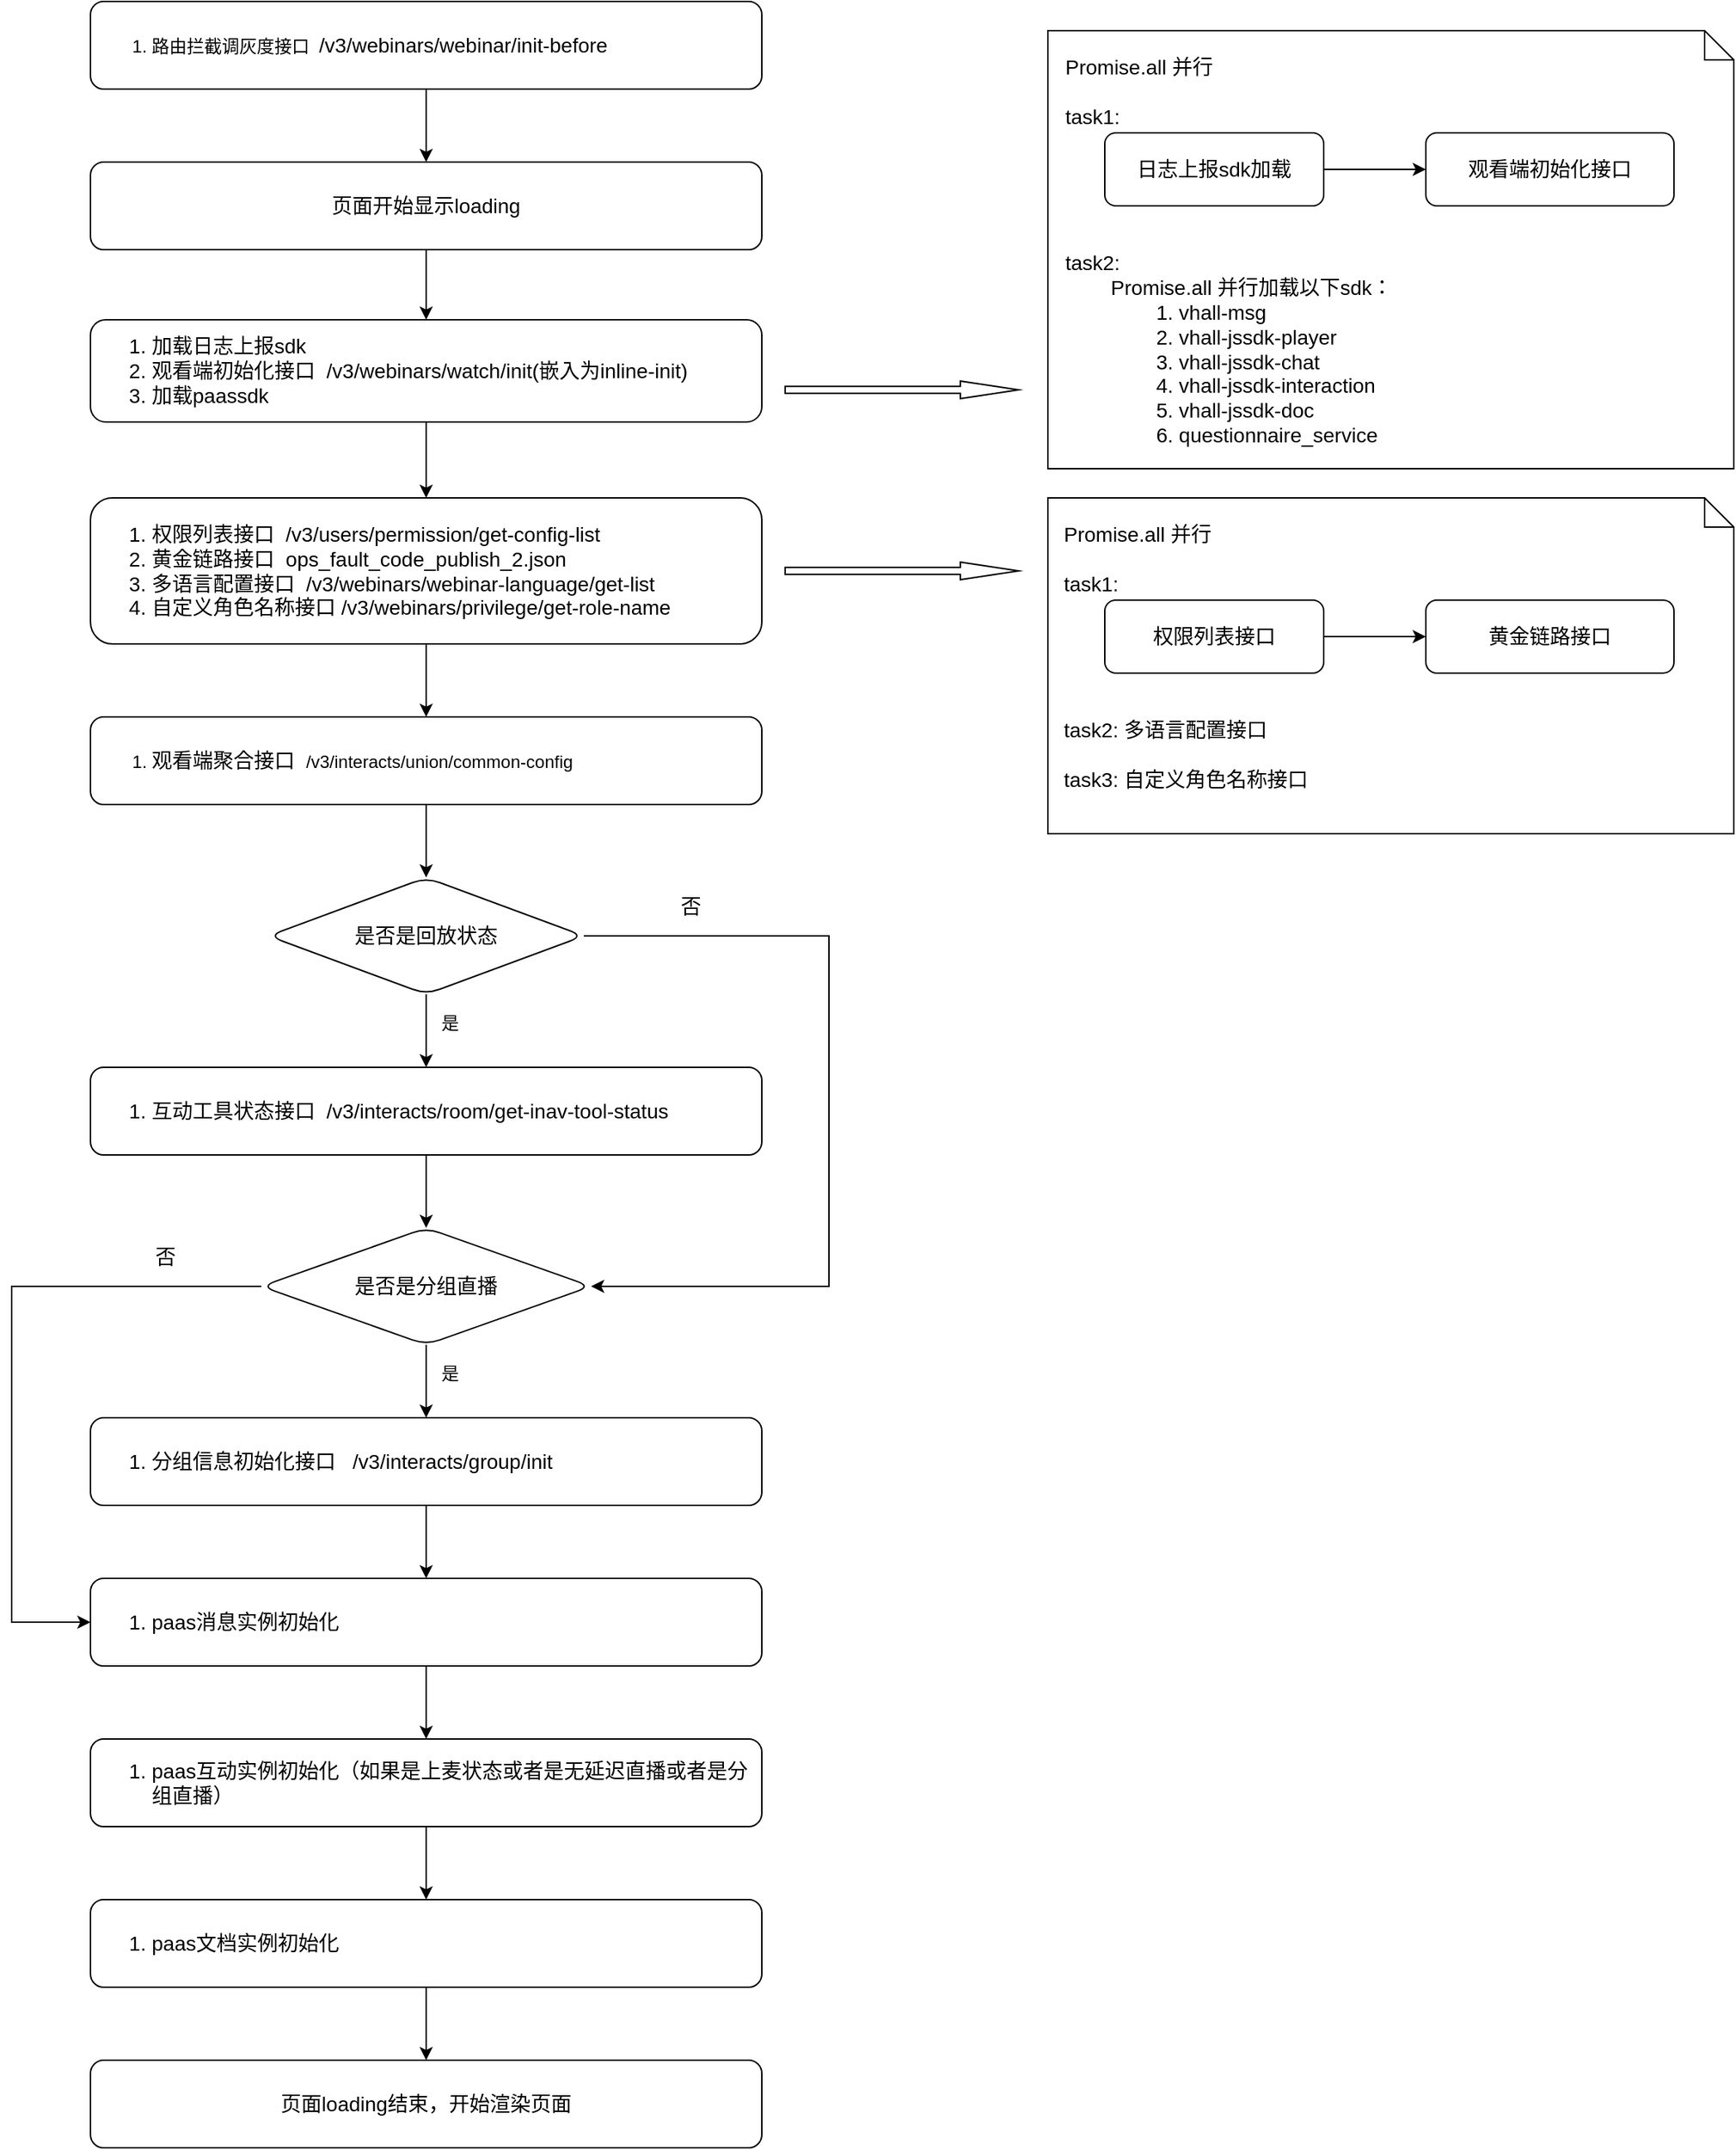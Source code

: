 <mxfile version="20.1.1" type="device"><diagram id="jQTAKwDiVNFsjDlq-RNm" name="Page-1"><mxGraphModel dx="1422" dy="698" grid="1" gridSize="10" guides="1" tooltips="1" connect="1" arrows="1" fold="1" page="1" pageScale="1" pageWidth="2339" pageHeight="3300" math="0" shadow="0"><root><mxCell id="0"/><mxCell id="1" parent="0"/><mxCell id="eONNB1QwEc2SVipW2qPM-43" value="Promise.all 并行&lt;br&gt;&lt;br&gt;task1:&lt;br&gt;&lt;br&gt;&lt;br&gt;&lt;br&gt;&lt;br&gt;&lt;br&gt;task2:&lt;br&gt;&lt;div&gt;&lt;span style=&quot;background-color: initial;&quot;&gt;&amp;nbsp; &amp;nbsp; &amp;nbsp; &amp;nbsp; Promise.all 并行加载以下sdk：&lt;/span&gt;&lt;/div&gt;&lt;div&gt;&lt;span style=&quot;background-color: initial;&quot;&gt;&lt;span style=&quot;white-space: pre;&quot;&gt;&#9;&lt;span style=&quot;white-space: pre;&quot;&gt;&#9;&lt;/span&gt;&lt;/span&gt;1.&amp;nbsp;vhall-msg&lt;/span&gt;&lt;/div&gt;&lt;div&gt;&lt;span style=&quot;background-color: initial;&quot;&gt;&lt;span style=&quot;white-space: pre;&quot;&gt;&#9;&lt;span style=&quot;white-space: pre;&quot;&gt;&#9;&lt;/span&gt;&lt;/span&gt;2.&amp;nbsp;vhall-jssdk-player&lt;/span&gt;&lt;/div&gt;&lt;div&gt;&lt;span style=&quot;background-color: initial;&quot;&gt;&lt;span style=&quot;white-space: pre;&quot;&gt;&#9;&lt;span style=&quot;white-space: pre;&quot;&gt;&#9;&lt;/span&gt;&lt;/span&gt;3.&amp;nbsp;vhall-jssdk-chat&lt;/span&gt;&lt;/div&gt;&lt;div&gt;&lt;span style=&quot;background-color: initial;&quot;&gt;&lt;span style=&quot;white-space: pre;&quot;&gt;&#9;&lt;span style=&quot;white-space: pre;&quot;&gt;&#9;&lt;/span&gt;&lt;/span&gt;4.&amp;nbsp;vhall-jssdk-interaction&lt;/span&gt;&lt;/div&gt;&lt;div&gt;&lt;span style=&quot;background-color: initial;&quot;&gt;&lt;span style=&quot;white-space: pre;&quot;&gt;&#9;&lt;span style=&quot;white-space: pre;&quot;&gt;&#9;&lt;/span&gt;&lt;/span&gt;5.&amp;nbsp;vhall-jssdk-doc&lt;/span&gt;&lt;/div&gt;&lt;div&gt;&lt;span style=&quot;background-color: initial;&quot;&gt;&lt;span style=&quot;white-space: pre;&quot;&gt;&#9;&lt;span style=&quot;white-space: pre;&quot;&gt;&#9;&lt;/span&gt;&lt;/span&gt;6.&amp;nbsp;questionnaire_service&lt;/span&gt;&lt;/div&gt;" style="shape=note;size=20;whiteSpace=wrap;html=1;fontSize=14;align=left;verticalAlign=top;spacingTop=10;spacingLeft=10;" parent="1" vertex="1"><mxGeometry x="950" y="100" width="470" height="300" as="geometry"/></mxCell><mxCell id="eONNB1QwEc2SVipW2qPM-4" value="" style="edgeStyle=orthogonalEdgeStyle;rounded=0;orthogonalLoop=1;jettySize=auto;html=1;" parent="1" source="eONNB1QwEc2SVipW2qPM-1" target="eONNB1QwEc2SVipW2qPM-3" edge="1"><mxGeometry relative="1" as="geometry"/></mxCell><mxCell id="eONNB1QwEc2SVipW2qPM-1" value="&lt;ol&gt;&lt;li style=&quot;&quot;&gt;路由拦截调灰度接口&amp;nbsp;&amp;nbsp;&lt;span style=&quot;font-size: 14px;&quot;&gt;/v3/webinars/webinar/init-before&lt;/span&gt;&lt;/li&gt;&lt;/ol&gt;" style="rounded=1;whiteSpace=wrap;html=1;align=left;" parent="1" vertex="1"><mxGeometry x="294" y="80" width="460" height="60" as="geometry"/></mxCell><mxCell id="eONNB1QwEc2SVipW2qPM-6" value="" style="edgeStyle=orthogonalEdgeStyle;rounded=0;orthogonalLoop=1;jettySize=auto;html=1;" parent="1" source="eONNB1QwEc2SVipW2qPM-3" target="eONNB1QwEc2SVipW2qPM-5" edge="1"><mxGeometry relative="1" as="geometry"/></mxCell><mxCell id="eONNB1QwEc2SVipW2qPM-3" value="&lt;font style=&quot;font-size: 14px;&quot;&gt;页面开始显示loading&lt;/font&gt;" style="rounded=1;whiteSpace=wrap;html=1;" parent="1" vertex="1"><mxGeometry x="294" y="190" width="460" height="60" as="geometry"/></mxCell><mxCell id="eONNB1QwEc2SVipW2qPM-8" value="" style="edgeStyle=orthogonalEdgeStyle;rounded=0;orthogonalLoop=1;jettySize=auto;html=1;" parent="1" source="eONNB1QwEc2SVipW2qPM-5" target="eONNB1QwEc2SVipW2qPM-7" edge="1"><mxGeometry relative="1" as="geometry"/></mxCell><mxCell id="eONNB1QwEc2SVipW2qPM-5" value="&lt;ol style=&quot;font-size: 14px;&quot;&gt;&lt;li&gt;加载日志上报sdk&lt;/li&gt;&lt;li&gt;观看端初始化接口&amp;nbsp; /v3/webinars/watch/init(嵌入为inline-init)&lt;/li&gt;&lt;li&gt;加载paassdk&lt;/li&gt;&lt;/ol&gt;" style="rounded=1;whiteSpace=wrap;html=1;align=left;" parent="1" vertex="1"><mxGeometry x="294" y="298" width="460" height="70" as="geometry"/></mxCell><mxCell id="eONNB1QwEc2SVipW2qPM-10" value="" style="edgeStyle=orthogonalEdgeStyle;rounded=0;orthogonalLoop=1;jettySize=auto;html=1;" parent="1" source="eONNB1QwEc2SVipW2qPM-7" target="eONNB1QwEc2SVipW2qPM-9" edge="1"><mxGeometry relative="1" as="geometry"/></mxCell><mxCell id="eONNB1QwEc2SVipW2qPM-7" value="&lt;ol style=&quot;font-size: 14px;&quot;&gt;&lt;li&gt;&lt;span style=&quot;&quot;&gt;权限列表接口&amp;nbsp;&amp;nbsp;&lt;/span&gt;/v3/users/permission/get-config-list&lt;/li&gt;&lt;li&gt;黄金链路接口&amp;nbsp; ops_fault_code_publish_2.json&lt;/li&gt;&lt;li&gt;多语言配置接口&amp;nbsp; /v3/webinars/webinar-language/get-list&lt;/li&gt;&lt;li&gt;自定义角色名称接口 /v3/webinars/privilege/get-role-name&lt;/li&gt;&lt;/ol&gt;" style="rounded=1;whiteSpace=wrap;html=1;align=left;" parent="1" vertex="1"><mxGeometry x="294" y="420" width="460" height="100" as="geometry"/></mxCell><mxCell id="eONNB1QwEc2SVipW2qPM-18" value="" style="edgeStyle=orthogonalEdgeStyle;rounded=0;orthogonalLoop=1;jettySize=auto;html=1;" parent="1" source="eONNB1QwEc2SVipW2qPM-9" target="eONNB1QwEc2SVipW2qPM-17" edge="1"><mxGeometry relative="1" as="geometry"/></mxCell><mxCell id="eONNB1QwEc2SVipW2qPM-9" value="&lt;ol&gt;&lt;li&gt;&lt;span style=&quot;font-size: 14px;&quot;&gt;观看端聚合接口&amp;nbsp;&amp;nbsp;&lt;/span&gt;/v3/interacts/union/common-config&lt;/li&gt;&lt;/ol&gt;" style="rounded=1;whiteSpace=wrap;html=1;align=left;" parent="1" vertex="1"><mxGeometry x="294" y="570" width="460" height="60" as="geometry"/></mxCell><mxCell id="eONNB1QwEc2SVipW2qPM-24" value="" style="edgeStyle=orthogonalEdgeStyle;rounded=0;orthogonalLoop=1;jettySize=auto;html=1;" parent="1" source="eONNB1QwEc2SVipW2qPM-11" target="eONNB1QwEc2SVipW2qPM-23" edge="1"><mxGeometry relative="1" as="geometry"/></mxCell><mxCell id="eONNB1QwEc2SVipW2qPM-11" value="&lt;ol style=&quot;font-size: 14px;&quot;&gt;&lt;li&gt;&lt;span style=&quot;&quot;&gt;互动工具状态接口&amp;nbsp;&amp;nbsp;&lt;/span&gt;/v3/interacts/room/get-inav-tool-status&lt;/li&gt;&lt;/ol&gt;" style="rounded=1;whiteSpace=wrap;html=1;align=left;" parent="1" vertex="1"><mxGeometry x="294" y="810" width="460" height="60" as="geometry"/></mxCell><mxCell id="eONNB1QwEc2SVipW2qPM-35" value="" style="edgeStyle=orthogonalEdgeStyle;rounded=0;orthogonalLoop=1;jettySize=auto;html=1;fontSize=14;" parent="1" source="eONNB1QwEc2SVipW2qPM-13" target="eONNB1QwEc2SVipW2qPM-34" edge="1"><mxGeometry relative="1" as="geometry"/></mxCell><mxCell id="eONNB1QwEc2SVipW2qPM-13" value="&lt;ol style=&quot;font-size: 14px;&quot;&gt;&lt;li&gt;&lt;span style=&quot;&quot;&gt;分组信息初始化接口&amp;nbsp; &amp;nbsp;&lt;/span&gt;/v3/interacts/group/init&lt;/li&gt;&lt;/ol&gt;" style="rounded=1;whiteSpace=wrap;html=1;align=left;" parent="1" vertex="1"><mxGeometry x="294" y="1050" width="460" height="60" as="geometry"/></mxCell><mxCell id="eONNB1QwEc2SVipW2qPM-19" value="" style="edgeStyle=orthogonalEdgeStyle;rounded=0;orthogonalLoop=1;jettySize=auto;html=1;" parent="1" source="eONNB1QwEc2SVipW2qPM-17" target="eONNB1QwEc2SVipW2qPM-11" edge="1"><mxGeometry relative="1" as="geometry"/></mxCell><mxCell id="eONNB1QwEc2SVipW2qPM-33" style="edgeStyle=orthogonalEdgeStyle;rounded=0;orthogonalLoop=1;jettySize=auto;html=1;entryX=1;entryY=0.5;entryDx=0;entryDy=0;exitX=1;exitY=0.5;exitDx=0;exitDy=0;" parent="1" source="eONNB1QwEc2SVipW2qPM-17" target="eONNB1QwEc2SVipW2qPM-23" edge="1"><mxGeometry relative="1" as="geometry"><Array as="points"><mxPoint x="800" y="720"/><mxPoint x="800" y="960"/></Array></mxGeometry></mxCell><mxCell id="eONNB1QwEc2SVipW2qPM-17" value="&lt;font style=&quot;font-size: 14px;&quot;&gt;是否是回放状态&lt;/font&gt;" style="rhombus;whiteSpace=wrap;html=1;align=center;rounded=1;" parent="1" vertex="1"><mxGeometry x="416" y="680" width="216" height="80" as="geometry"/></mxCell><mxCell id="eONNB1QwEc2SVipW2qPM-20" value="是" style="text;html=1;align=center;verticalAlign=middle;resizable=0;points=[];autosize=1;strokeColor=none;fillColor=none;" parent="1" vertex="1"><mxGeometry x="525" y="770" width="30" height="20" as="geometry"/></mxCell><mxCell id="eONNB1QwEc2SVipW2qPM-25" value="" style="edgeStyle=orthogonalEdgeStyle;rounded=0;orthogonalLoop=1;jettySize=auto;html=1;" parent="1" source="eONNB1QwEc2SVipW2qPM-23" target="eONNB1QwEc2SVipW2qPM-13" edge="1"><mxGeometry relative="1" as="geometry"/></mxCell><mxCell id="eONNB1QwEc2SVipW2qPM-28" value="" style="edgeStyle=orthogonalEdgeStyle;rounded=0;orthogonalLoop=1;jettySize=auto;html=1;entryX=0;entryY=0.5;entryDx=0;entryDy=0;exitX=0;exitY=0.5;exitDx=0;exitDy=0;" parent="1" source="eONNB1QwEc2SVipW2qPM-23" target="eONNB1QwEc2SVipW2qPM-34" edge="1"><mxGeometry relative="1" as="geometry"><mxPoint x="770" y="960" as="targetPoint"/><Array as="points"><mxPoint x="240" y="960"/><mxPoint x="240" y="1190"/></Array></mxGeometry></mxCell><mxCell id="eONNB1QwEc2SVipW2qPM-23" value="&lt;font style=&quot;font-size: 14px;&quot;&gt;是否是分组直播&lt;/font&gt;" style="rhombus;whiteSpace=wrap;html=1;align=center;rounded=1;" parent="1" vertex="1"><mxGeometry x="411" y="920" width="226" height="80" as="geometry"/></mxCell><mxCell id="eONNB1QwEc2SVipW2qPM-26" value="是" style="text;html=1;align=center;verticalAlign=middle;resizable=0;points=[];autosize=1;strokeColor=none;fillColor=none;" parent="1" vertex="1"><mxGeometry x="525" y="1010" width="30" height="20" as="geometry"/></mxCell><mxCell id="eONNB1QwEc2SVipW2qPM-29" value="&lt;span style=&quot;font-size: 14px;&quot;&gt;页面loading结束，开始渲染页面&lt;/span&gt;" style="rounded=1;whiteSpace=wrap;html=1;align=center;" parent="1" vertex="1"><mxGeometry x="294" y="1490" width="460" height="60" as="geometry"/></mxCell><mxCell id="eONNB1QwEc2SVipW2qPM-31" value="&lt;font style=&quot;font-size: 14px;&quot;&gt;否&lt;/font&gt;" style="text;html=1;align=center;verticalAlign=middle;resizable=0;points=[];autosize=1;strokeColor=none;fillColor=none;" parent="1" vertex="1"><mxGeometry x="330" y="930" width="30" height="20" as="geometry"/></mxCell><mxCell id="eONNB1QwEc2SVipW2qPM-32" value="&lt;font style=&quot;font-size: 14px;&quot;&gt;否&lt;/font&gt;" style="text;html=1;align=center;verticalAlign=middle;resizable=0;points=[];autosize=1;strokeColor=none;fillColor=none;" parent="1" vertex="1"><mxGeometry x="690" y="690" width="30" height="20" as="geometry"/></mxCell><mxCell id="eONNB1QwEc2SVipW2qPM-37" value="" style="edgeStyle=orthogonalEdgeStyle;rounded=0;orthogonalLoop=1;jettySize=auto;html=1;fontSize=14;" parent="1" source="eONNB1QwEc2SVipW2qPM-34" target="eONNB1QwEc2SVipW2qPM-36" edge="1"><mxGeometry relative="1" as="geometry"/></mxCell><mxCell id="eONNB1QwEc2SVipW2qPM-34" value="&lt;ol style=&quot;font-size: 14px;&quot;&gt;&lt;li&gt;paas消息实例初始化&lt;/li&gt;&lt;/ol&gt;" style="rounded=1;whiteSpace=wrap;html=1;align=left;" parent="1" vertex="1"><mxGeometry x="294" y="1160" width="460" height="60" as="geometry"/></mxCell><mxCell id="eONNB1QwEc2SVipW2qPM-39" value="" style="edgeStyle=orthogonalEdgeStyle;rounded=0;orthogonalLoop=1;jettySize=auto;html=1;fontSize=14;" parent="1" source="eONNB1QwEc2SVipW2qPM-36" target="eONNB1QwEc2SVipW2qPM-38" edge="1"><mxGeometry relative="1" as="geometry"/></mxCell><mxCell id="eONNB1QwEc2SVipW2qPM-36" value="&lt;ol style=&quot;font-size: 14px;&quot;&gt;&lt;li&gt;paas互动实例初始化（如果是上麦状态或者是无延迟直播或者是分组直播）&lt;/li&gt;&lt;/ol&gt;" style="rounded=1;whiteSpace=wrap;html=1;align=left;" parent="1" vertex="1"><mxGeometry x="294" y="1270" width="460" height="60" as="geometry"/></mxCell><mxCell id="eONNB1QwEc2SVipW2qPM-40" value="" style="edgeStyle=orthogonalEdgeStyle;rounded=0;orthogonalLoop=1;jettySize=auto;html=1;fontSize=14;" parent="1" source="eONNB1QwEc2SVipW2qPM-38" target="eONNB1QwEc2SVipW2qPM-29" edge="1"><mxGeometry relative="1" as="geometry"/></mxCell><mxCell id="eONNB1QwEc2SVipW2qPM-38" value="&lt;ol style=&quot;font-size: 14px;&quot;&gt;&lt;li&gt;paas文档实例初始化&lt;/li&gt;&lt;/ol&gt;" style="rounded=1;whiteSpace=wrap;html=1;align=left;" parent="1" vertex="1"><mxGeometry x="294" y="1380" width="460" height="60" as="geometry"/></mxCell><mxCell id="eONNB1QwEc2SVipW2qPM-45" value="" style="edgeStyle=orthogonalEdgeStyle;rounded=0;orthogonalLoop=1;jettySize=auto;html=1;fontSize=14;" parent="1" source="eONNB1QwEc2SVipW2qPM-42" target="eONNB1QwEc2SVipW2qPM-44" edge="1"><mxGeometry relative="1" as="geometry"/></mxCell><mxCell id="eONNB1QwEc2SVipW2qPM-42" value="日志上报sdk加载" style="rounded=1;whiteSpace=wrap;html=1;fontSize=14;" parent="1" vertex="1"><mxGeometry x="989" y="170" width="150" height="50" as="geometry"/></mxCell><mxCell id="eONNB1QwEc2SVipW2qPM-44" value="观看端初始化接口" style="rounded=1;whiteSpace=wrap;html=1;fontSize=14;" parent="1" vertex="1"><mxGeometry x="1209" y="170" width="170" height="50" as="geometry"/></mxCell><mxCell id="eONNB1QwEc2SVipW2qPM-49" value="Promise.all 并行&lt;br&gt;&lt;br&gt;task1:&lt;br&gt;&lt;br&gt;&lt;br&gt;&lt;br&gt;&lt;br&gt;&lt;br&gt;task2: 多语言配置接口&lt;br&gt;&lt;br&gt;task3: 自定义角色名称接口" style="shape=note;size=20;whiteSpace=wrap;html=1;fontSize=14;align=left;verticalAlign=top;spacingTop=10;spacingLeft=9;" parent="1" vertex="1"><mxGeometry x="950" y="420" width="470" height="230" as="geometry"/></mxCell><mxCell id="eONNB1QwEc2SVipW2qPM-50" value="" style="edgeStyle=orthogonalEdgeStyle;rounded=0;orthogonalLoop=1;jettySize=auto;html=1;fontSize=14;" parent="1" source="eONNB1QwEc2SVipW2qPM-51" target="eONNB1QwEc2SVipW2qPM-52" edge="1"><mxGeometry relative="1" as="geometry"/></mxCell><mxCell id="eONNB1QwEc2SVipW2qPM-51" value="权限列表接口" style="rounded=1;whiteSpace=wrap;html=1;fontSize=14;" parent="1" vertex="1"><mxGeometry x="989" y="490" width="150" height="50" as="geometry"/></mxCell><mxCell id="eONNB1QwEc2SVipW2qPM-52" value="黄金链路接口" style="rounded=1;whiteSpace=wrap;html=1;fontSize=14;" parent="1" vertex="1"><mxGeometry x="1209" y="490" width="170" height="50" as="geometry"/></mxCell><mxCell id="eONNB1QwEc2SVipW2qPM-53" value="" style="html=1;shadow=0;dashed=0;align=center;verticalAlign=middle;shape=mxgraph.arrows2.arrow;dy=0.6;dx=40;notch=0;fontSize=14;" parent="1" vertex="1"><mxGeometry x="770" y="340" width="160" height="12" as="geometry"/></mxCell><mxCell id="eONNB1QwEc2SVipW2qPM-56" value="" style="html=1;shadow=0;dashed=0;align=center;verticalAlign=middle;shape=mxgraph.arrows2.arrow;dy=0.6;dx=40;notch=0;fontSize=14;" parent="1" vertex="1"><mxGeometry x="770" y="464" width="160" height="12" as="geometry"/></mxCell></root></mxGraphModel></diagram></mxfile>